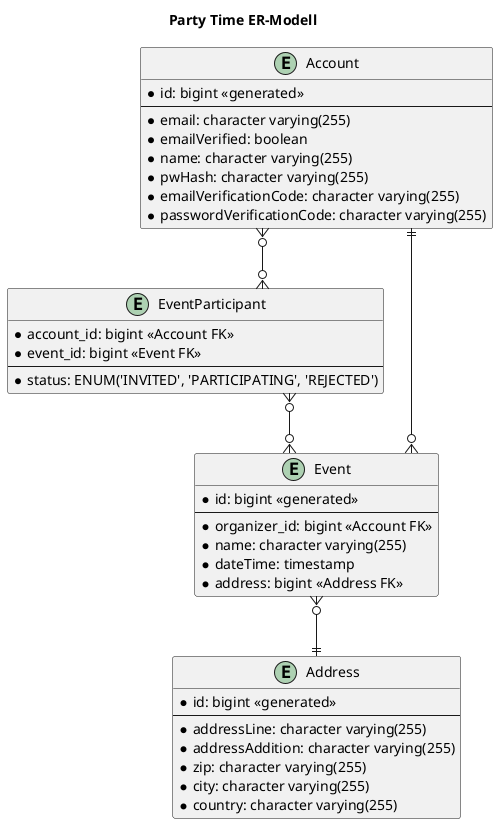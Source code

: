 @startuml er-model
title "Party Time ER-Modell"
skinparam linetype ortho

entity Account {
    * id: bigint <<generated>>
    --
    * email: character varying(255)
    * emailVerified: boolean
    * name: character varying(255)
    * pwHash: character varying(255)
    * emailVerificationCode: character varying(255)
    * passwordVerificationCode: character varying(255)
}

entity EventParticipant {
    * account_id: bigint <<Account FK>>
    * event_id: bigint <<Event FK>>
    --
    * status: ENUM('INVITED', 'PARTICIPATING', 'REJECTED')
}

entity Event {
    * id: bigint <<generated>>
    --
    * organizer_id: bigint <<Account FK>>
    * name: character varying(255)
    * dateTime: timestamp
    * address: bigint <<Address FK>>
}

entity Address {
    * id: bigint <<generated>>
    --
    * addressLine: character varying(255)
    * addressAddition: character varying(255)
    * zip: character varying(255)
    * city: character varying(255)
    * country: character varying(255)
}

Account ||--o{ Event
Account }o--o{ EventParticipant
EventParticipant }o--o{ Event
Event }o--|| Address
@enduml
